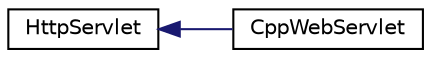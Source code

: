 digraph "Graphical Class Hierarchy"
{
  edge [fontname="Helvetica",fontsize="10",labelfontname="Helvetica",labelfontsize="10"];
  node [fontname="Helvetica",fontsize="10",shape=record];
  rankdir="LR";
  Node0 [label="HttpServlet",height=0.2,width=0.4,color="black", fillcolor="white", style="filled",URL="$class_http_servlet.html",tooltip="The HttpServlet class is responsable to attend a request from a specific url. You will need to create..."];
  Node0 -> Node1 [dir="back",color="midnightblue",fontsize="10",style="solid",fontname="Helvetica"];
  Node1 [label="CppWebServlet",height=0.2,width=0.4,color="black", fillcolor="white", style="filled",URL="$class_cpp_web_servlet.html",tooltip="This class is responsible for displaying the standard pages of C++ Web Framework: index..."];
}
